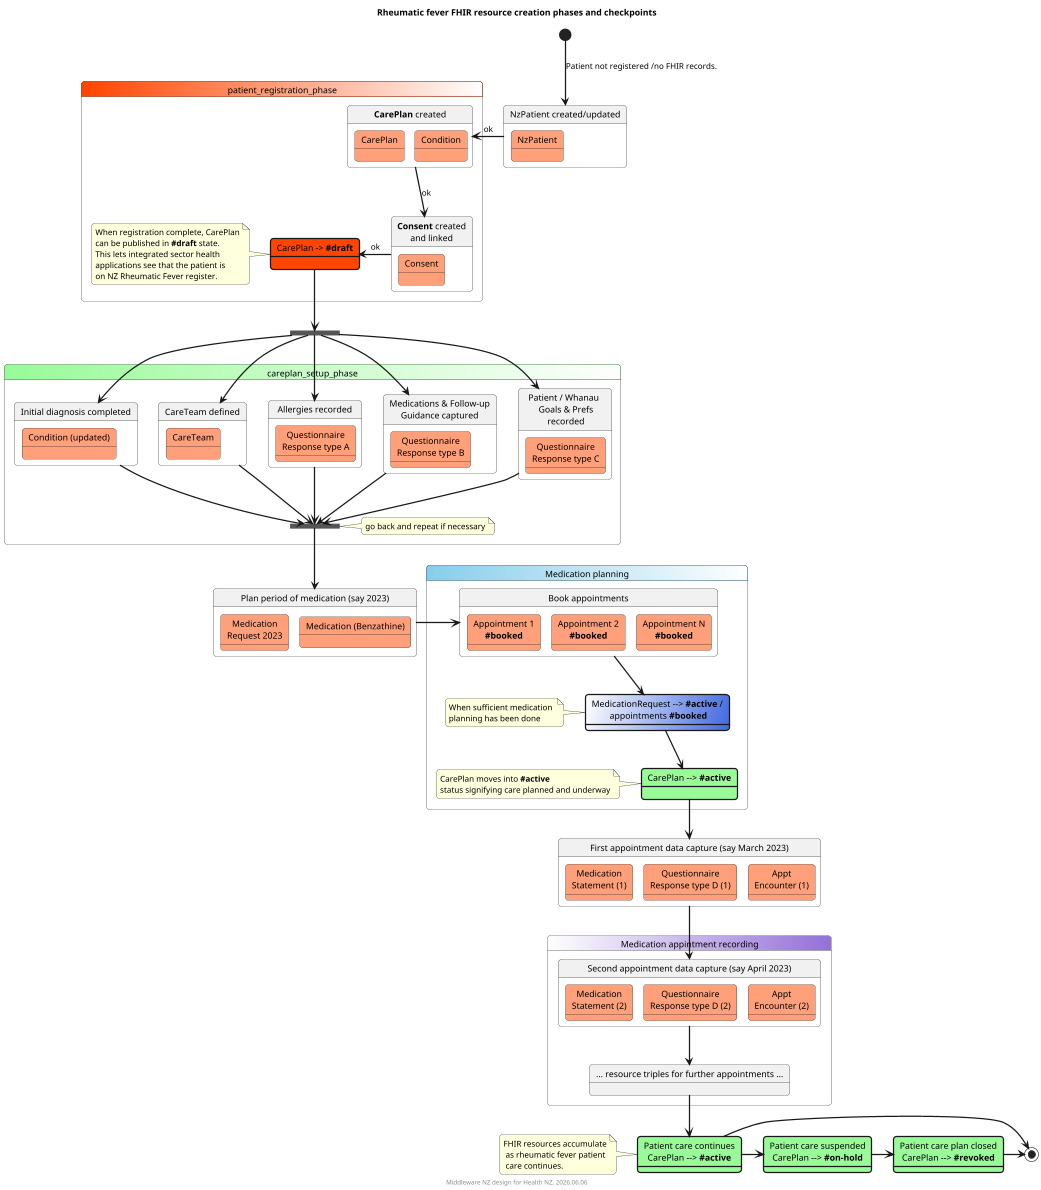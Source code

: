 @startuml flow-FHIR-rheumaticfever-lifecycle

title "Rheumatic fever FHIR resource creation phases and checkpoints"
footer "Middleware NZ design for Health NZ, %date('yyyy.MM.dd')"

skinparam BoxPadding 10
skinparam ParticipantPadding 5
skinparam roundcorner 10

skinparam sequenceArrowThickness 2

skinparam dpi 400
scale 250 width

[*] -d-> P : Patient not registered /no FHIR records.

state patient_registration_phase #OrangeRed/White {
  
  state "NzPatient created/updated" as P {
    state NzPatient #LightSalmon
  }

  state "**CarePlan** created" as CP {
    state CarePlan #LightSalmon
    state Condition #LightSalmon
  }

  state "**Consent** created\nand linked" as CONSENT {
    state Consent #LightSalmon
  }

  state "CarePlan -> **#draft**" as REG_COMPLETE #OrangeRed ##[bold]
  note left of REG_COMPLETE 
    When registration complete, CarePlan
    can be published in **#draft** state.
    This lets integrated sector health 
    applications see that the patient is
    on NZ Rheumatic Fever register.
  endnote

  P -r-> CP : ok
  CP -d-> CONSENT : ok
  CONSENT -l-> REG_COMPLETE : ok

}

state SETUP <<fork>>

REG_COMPLETE -d-> SETUP

state careplan_setup_phase #PaleGreen/White {

  state "Initial diagnosis completed" as DIAG {
    state "Condition (updated)" #LightSalmon
  }

  state "CareTeam defined" as CARETEAM {
    state CareTeam #LightSalmon
  }
  state "Allergies recorded" as ALLERGY {
    state "Questionnaire\nResponse type A" #LightSalmon
  }

  state "Medications & Follow-up\nGuidance captured" as FOLLOW {
    state "Questionnaire\nResponse type B" #LightSalmon
  }
  
  state "Patient / Whanau \n Goals & Prefs\n recorded" as GOALS {
    state "Questionnaire\nResponse type C" #LightSalmon
  }

  SETUP --> DIAG
  SETUP --> CARETEAM
  SETUP --> ALLERGY
  SETUP --> FOLLOW  
  SETUP --> GOALS

  state ALLSETUP <<join>>
  
  DIAG -d-> ALLSETUP
  CARETEAM --> ALLSETUP
  ALLERGY --> ALLSETUP
  FOLLOW --> ALLSETUP
  GOALS --> ALLSETUP

  note right of ALLSETUP 
    go back and repeat if necessary
  end note

}

ALLSETUP -d-> ACT1


state "Medication planning" as MEDPLAN #SkyBlue/White {
  state "Plan period of medication (say 2023)" as ACT1 {
    state "Medication\nRequest 2023" #LightSalmon
    state "Medication (Benzathine)" #LightSalmon
  }

  state "Book appointments" as ACT2 {
    state "Appointment 1\n**#booked**" #LightSalmon
    state "Appointment 2\n**#booked**" #LightSalmon
    state "Appointment N\n**#booked**" #LightSalmon
  }

  state "MedicationRequest --> **#active** /\n appointments **#booked**" as PLANDONE #White/RoyalBlue ##[bold]

  note left of PLANDONE
    When sufficient medication 
    planning has been done
  end note

  state "CarePlan --> **#active**" as CPA #PaleGreen ##[bold]

  PLANDONE --> CPA

  note left of CPA
    CarePlan moves into **#active**
    status signifying care planned and underway
  end note

  ACT1 -l-> ACT2
  ACT2 -d-> PLANDONE
}

CPA --> APPT1

state "Medication appintment recording" as APPOINTMENTS #white/MediumPurple {
  state "First appointment data capture (say March 2023)" as APPT1 {
    state "Medication\nStatement (1)" #LightSalmon
    state "Questionnaire\nResponse type D (1)" #LightSalmon
    state "Appt\nEncounter (1)" #LightSalmon
  }

  state "Second appointment data capture (say April 2023)" as APPT2 {
    state "Medication\nStatement (2)" #LightSalmon
    state "Questionnaire\nResponse type D (2)" #LightSalmon
    state "Appt\nEncounter (2)" #LightSalmon
  }

  APPT1 --> APPT2

  state "... resource triples for further appointments ..." as APPTX {
  }

  APPT2 -d-> APPTX

}


state "Patient care continues\nCarePlan --> **#active**" as CPA2 #PaleGreen ##[bold]
state "Patient care suspended\nCarePlan --> **#on-hold**" as CPH #PaleGreen ##[bold]
state "Patient care plan closed\nCarePlan --> **#revoked**" as CPR #PaleGreen ##[bold]

APPTX -d-> CPA2
note left of CPA2  
  FHIR resources accumulate
   as rheumatic fever patient
   care continues.
end note

CPA2 -> CPH
CPH -> CPR
CPA2 -> [*]
CPR -> [*]

@enduml

